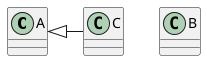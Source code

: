 @startuml docs/test1.svg
class A
class B
A <|- C
@enduml

@startuml docs/test2.svg
class A
class B
A <|- B
@enduml


